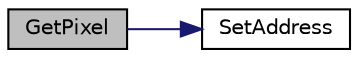 digraph "GetPixel"
{
  edge [fontname="Helvetica",fontsize="10",labelfontname="Helvetica",labelfontsize="10"];
  node [fontname="Helvetica",fontsize="10",shape=record];
  rankdir="LR";
  Node1 [label="GetPixel",height=0.2,width=0.4,color="black", fillcolor="grey75", style="filled", fontcolor="black"];
  Node1 -> Node2 [color="midnightblue",fontsize="10",style="solid",fontname="Helvetica"];
  Node2 [label="SetAddress",height=0.2,width=0.4,color="black", fillcolor="white", style="filled",URL="$_s_s_d1926_8c.html#a4d5ae5111ae8940f60d4d66bc660a699"];
}
